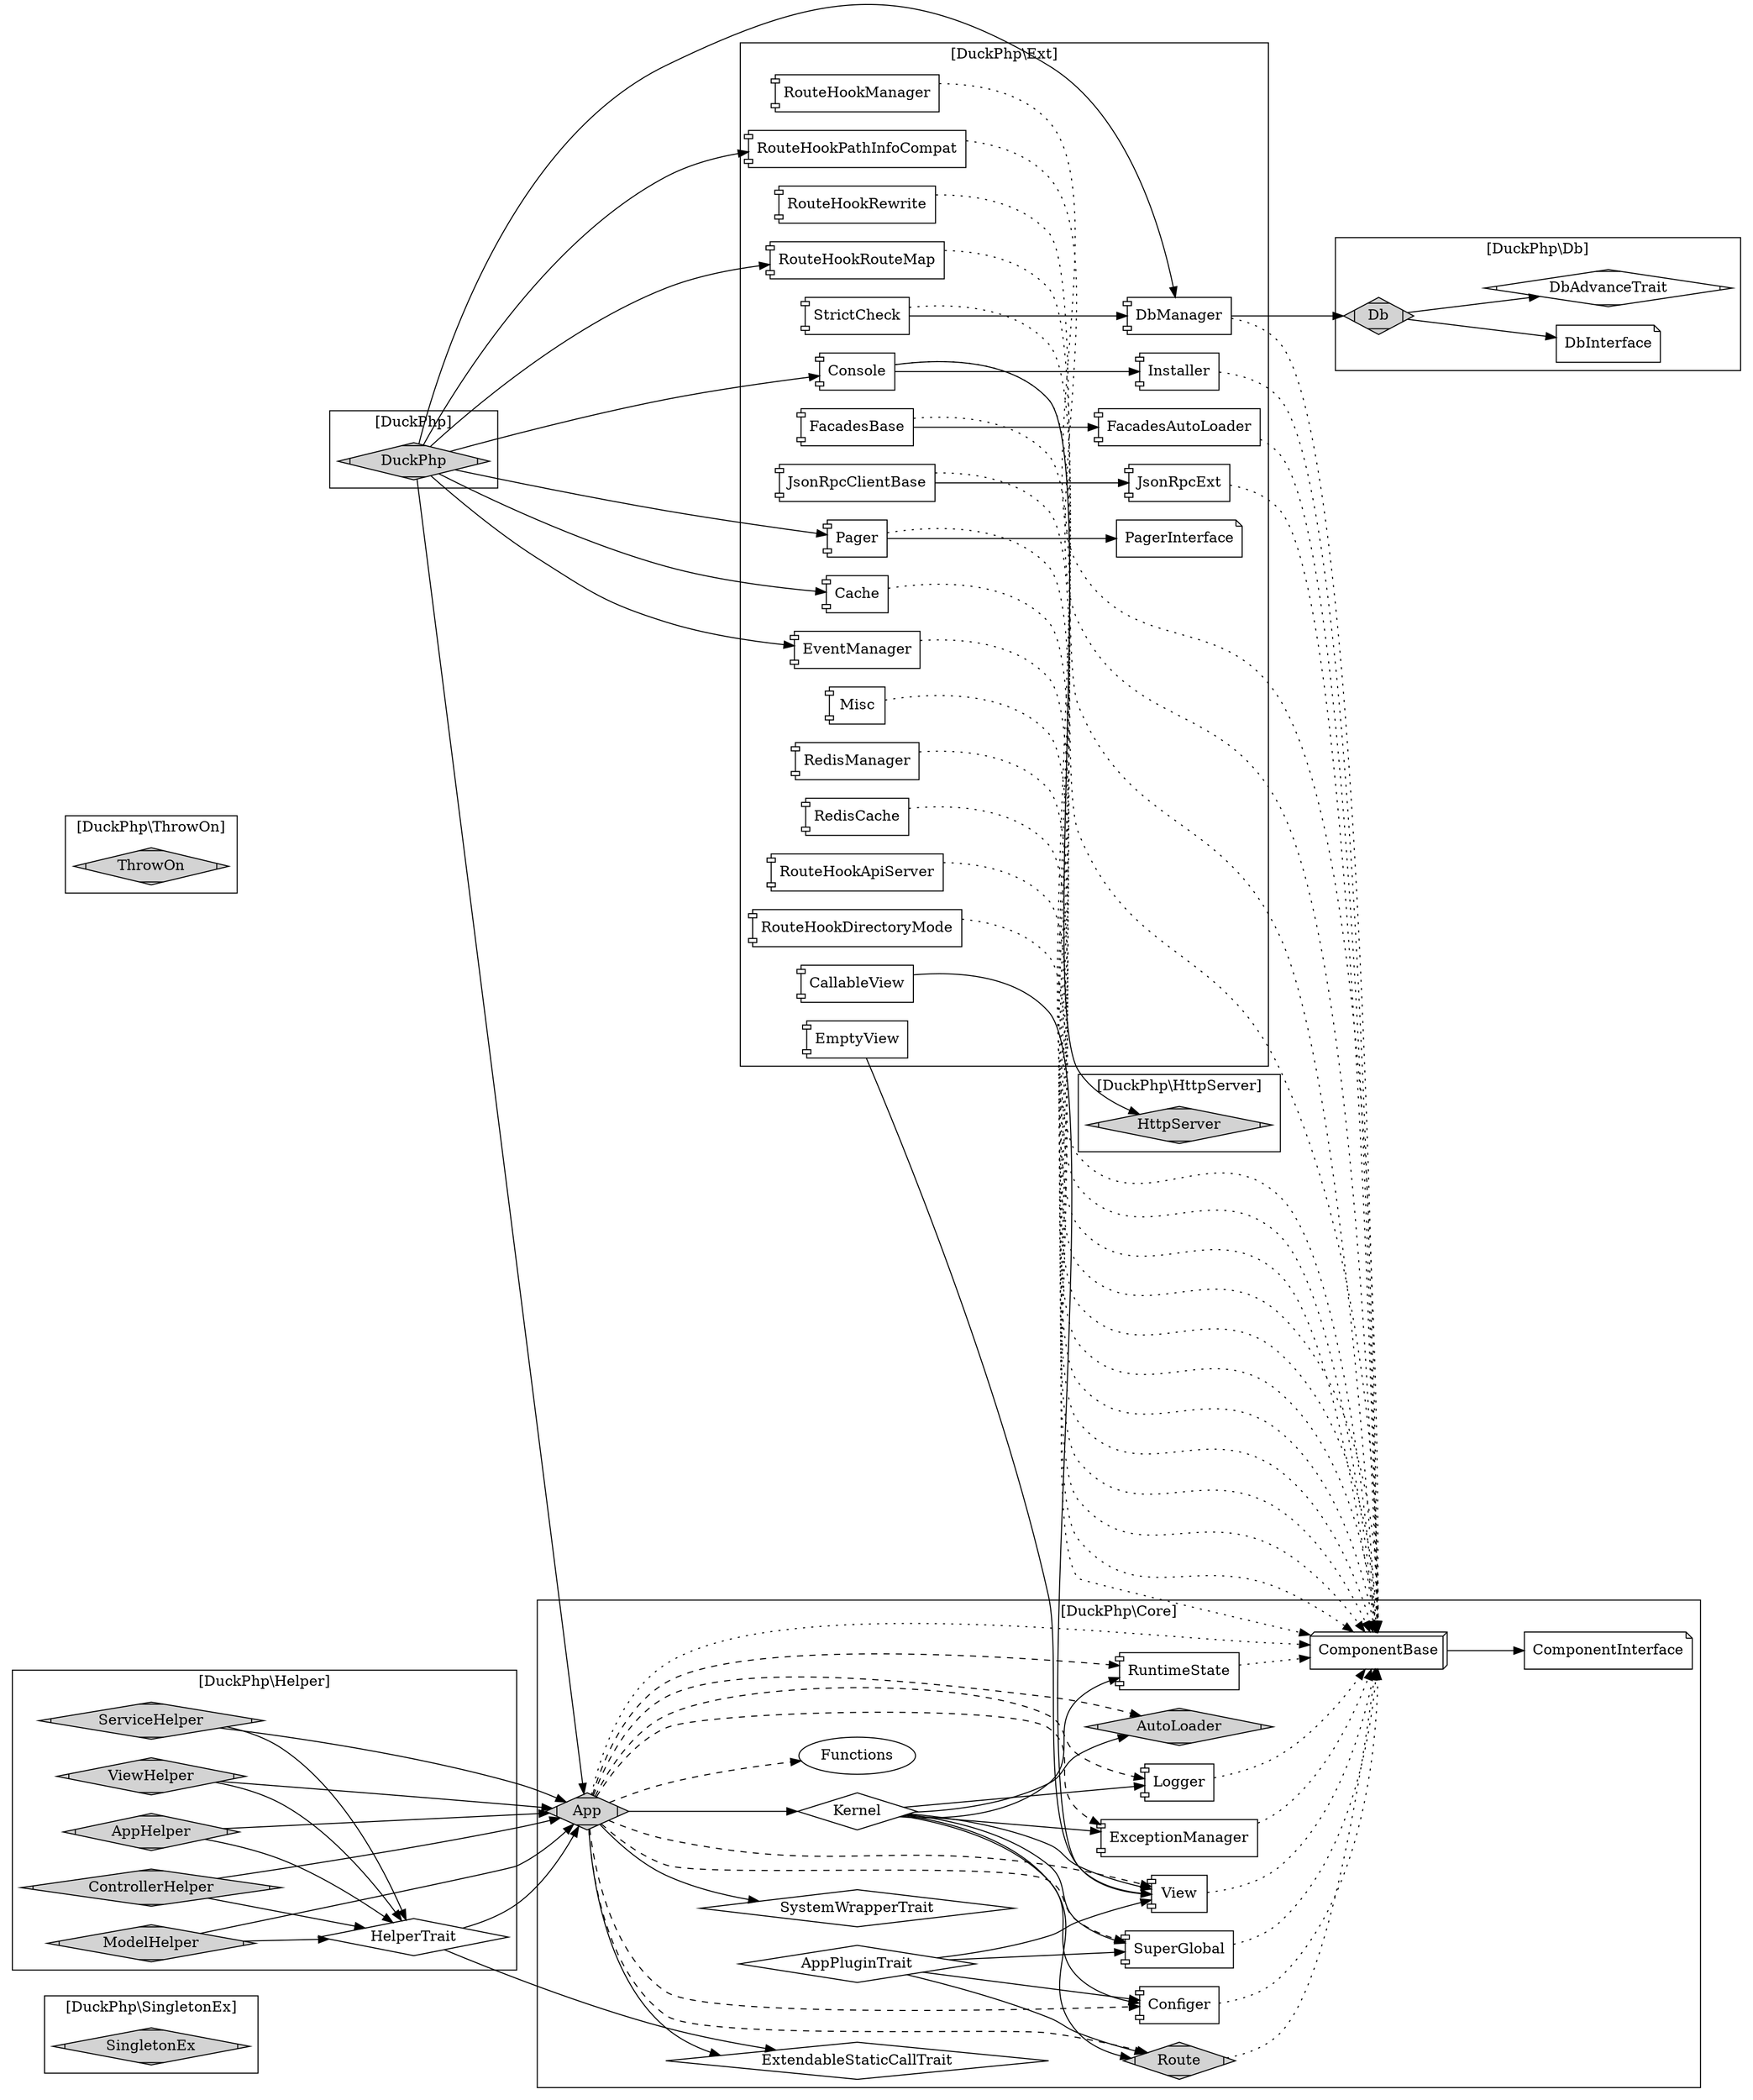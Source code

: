 digraph gDuckPhp{
/* This is a graphviz file */
graph [rankdir = "LR"];

subgraph cluster_SingletonEx {
    label = "[DuckPhp\\SingletonEx]";

    SingletonEx [label="SingletonEx";shape=Mdiamond;style=filled];
}

subgraph cluster_Core {
    
    label = "[DuckPhp\\Core]";

    Core_AppPluginTrait [label="AppPluginTrait";shape=diamond];
    Core_App [label="App";shape=Mdiamond;style=filled]; 
    Core_Kernel [label="Kernel";shape="diamond"];
    Core_AutoLoader [label="AutoLoader";shape=Mdiamond;style=filled];
    Core_ExceptionManager [label="ExceptionManager";shape="component"];
    Core_View [label="View";shape="component"];
    Core_Configer [label="Configer";shape="component"];
    Core_Logger [label="Logger";shape="component"];
    Core_Route [label="Route";shape=Mdiamond;style=filled];
    Core_RuntimeState [label="RuntimeState";shape="component"];
    Core_SystemWrapperTrait [label="SystemWrapperTrait";shape=diamond];
    Core_SuperGlobal [label="SuperGlobal";shape="component"];

    Core_ExtendableStaticCallTrait [label="ExtendableStaticCallTrait";shape=diamond];
    
    Core_ComponentInterface [label="ComponentInterface";shape=note];
    Core_ComponentBase [label="ComponentBase";shape=box3d];
    Core_Functions [label="Functions"];


    Core_Kernel -> Core_AutoLoader ;
    Core_Kernel -> Core_Configer;
    Core_Kernel -> Core_Logger;
    Core_Kernel -> Core_ExceptionManager;
    Core_Kernel -> Core_Route;
    Core_Kernel -> Core_RuntimeState;
    Core_Kernel -> Core_View;
    Core_Kernel -> Core_SuperGlobal;
    
    Core_App -> Core_Kernel;
    Core_App -> Core_ExtendableStaticCallTrait;
    Core_App -> Core_SystemWrapperTrait;
    
    Core_App -> Core_AutoLoader [style="dashed"];
    Core_App -> Core_Configer [style="dashed"];
    Core_App -> Core_Logger [style="dashed"];
    Core_App -> Core_ExceptionManager [style="dashed"];
    Core_App -> Core_Route [style="dashed"];
    Core_App -> Core_RuntimeState [style="dashed"];
    Core_App -> Core_View [style="dashed"];
    Core_App -> Core_SuperGlobal [style="dashed"];
    
    Core_App -> Core_Functions [style="dashed"];
    Core_App -> Core_ComponentBase [style="dotted"];


    Core_AppPluginTrait -> Core_Configer;
    Core_AppPluginTrait -> Core_View;
    Core_AppPluginTrait -> Core_Route;
    Core_AppPluginTrait -> Core_SuperGlobal;
    
    
    Core_ExceptionManager -> Core_ComponentBase [style="dotted"];
    Core_Configer -> Core_ComponentBase [style="dotted"];
    Core_Route -> Core_ComponentBase [style="dotted"];
    Core_SuperGlobal -> Core_ComponentBase [style="dotted"];
    Core_RuntimeState -> Core_ComponentBase [style="dotted"];
    Core_View -> Core_ComponentBase [style="dotted"];
    Core_Logger -> Core_ComponentBase [style="dotted"];
    
    Core_ComponentBase -> Core_ComponentInterface;
}

subgraph cluster_Helper {
    
    label = "[DuckPhp\\Helper]";
    
    AppHelper [label="AppHelper";shape=Mdiamond;style=filled];
    ControllerHelper [label="ControllerHelper";shape=Mdiamond;style=filled];
    ModelHelper [label="ModelHelper";shape=Mdiamond;style=filled];
    ServiceHelper [label="ServiceHelper";shape=Mdiamond;style=filled];
    ViewHelper [label="ViewHelper";shape=Mdiamond;style=filled];
    HelperTrait [label="HelperTrait";shape=diamond];
    
    AppHelper -> Core_App; 
    ControllerHelper -> Core_App; 
    ModelHelper -> Core_App; 
    ServiceHelper -> Core_App; 
    ViewHelper -> Core_App; 
    HelperTrait -> Core_App;
    HelperTrait -> Core_ExtendableStaticCallTrait ;
    
    AppHelper -> HelperTrait; 
    ControllerHelper -> HelperTrait; 
    ModelHelper -> HelperTrait; 
    ServiceHelper -> HelperTrait; 
    ViewHelper -> HelperTrait; 

}

subgraph cluster_Db {
    label = "[DuckPhp\\Db]";

    Db_Db [label="Db";shape=Mdiamond;style=filled];
    Db_DbAdvanceTrait [label="DbAdvanceTrait";shape=Mdiamond];
    Db_DbInterface [label="DbInterface";shape=note];
    
    Db_Db -> Db_DbAdvanceTrait;
    Db_Db -> Db_DbInterface;
}
subgraph cluster_HttpServer {
    label = "[DuckPhp\\HttpServer]";

    HttpServer [label="HttpServer";shape=Mdiamond;style=filled];
}

subgraph cluster_Ext {
    label = "[DuckPhp\\Ext]";

    Cache[shape="component"];
    CallableView[shape="component"];
    Console[shape="component"];
    DbManager[shape="component"];
    EmptyView[shape="component"];
    EventManager[shape="component"];
    FacadesAutoLoader[shape="component"];
    FacadesBase [shape="component"];
    Installer [shape="component"];
    JsonRpcClientBase [shape="component"];
    JsonRpcExt[shape="component"];
    Misc[shape="component"];
    Pager[shape="component"];
    PagerInterface [shape=note];
    RedisManager[shape="component"];
    RedisCache[shape="component"];
    RouteHookApiServer[shape="component"];
    RouteHookDirectoryMode[shape="component"];
    RouteHookManager[shape="component"];
    RouteHookPathInfoCompat[shape="component"];
    RouteHookRewrite[shape="component"];
    RouteHookRouteMap[shape="component"];
    StrictCheck[shape="component"];

    Cache -> Core_ComponentBase [style="dotted"];
    Console -> Core_ComponentBase [style="dotted"];
    DbManager -> Core_ComponentBase [style="dotted"];
    EventManager -> Core_ComponentBase [style="dotted"];
    FacadesAutoLoader -> Core_ComponentBase [style="dotted"];
    Installer -> Core_ComponentBase [style="dotted"];
    JsonRpcExt -> Core_ComponentBase [style="dotted"];
    Misc -> Core_ComponentBase [style="dotted"];
    Pager -> Core_ComponentBase [style="dotted"];
    RedisManager -> Core_ComponentBase [style="dotted"];
    RedisCache -> Core_ComponentBase [style="dotted"];
    RouteHookApiServer -> Core_ComponentBase [style="dotted"];
    RouteHookDirectoryMode -> Core_ComponentBase [style="dotted"];
    RouteHookManager -> Core_ComponentBase [style="dotted"];
    RouteHookPathInfoCompat -> Core_ComponentBase [style="dotted"];
    RouteHookRewrite -> Core_ComponentBase [style="dotted"];
    RouteHookRouteMap -> Core_ComponentBase [style="dotted"];
    StrictCheck -> Core_ComponentBase [style="dotted"];
    
    
    CallableView ->Core_View;
    Console -> Installer; 
    Console -> HttpServer; 

    EmptyView -> Core_View;
    DbManager -> Db_Db;
    FacadesBase -> FacadesAutoLoader;
    FacadesBase -> Core_ComponentBase [style="dotted"];
    JsonRpcClientBase ->JsonRpcExt;
    JsonRpcClientBase -> Core_ComponentBase [style="dotted"];
    StrictCheck -> DbManager;

    Pager -> PagerInterface; 
}

subgraph cluster_DuckPhp {
    label = "[DuckPhp]";
    node [style=filled];

    DuckPhp -> Core_App;

    DuckPhp -> RouteHookRouteMap;
    DuckPhp -> Pager;
    DuckPhp -> DbManager;
    DuckPhp -> EventManager;
    DuckPhp -> RouteHookPathInfoCompat;
    DuckPhp -> Cache;
    DuckPhp -> Console;

    DuckPhp [shape=Mdiamond];
}


subgraph cluster_ThrowOn {
    label = "[DuckPhp\\ThrowOn]";

    ThrowOn [label="ThrowOn";shape=Mdiamond;style=filled];
}


}
